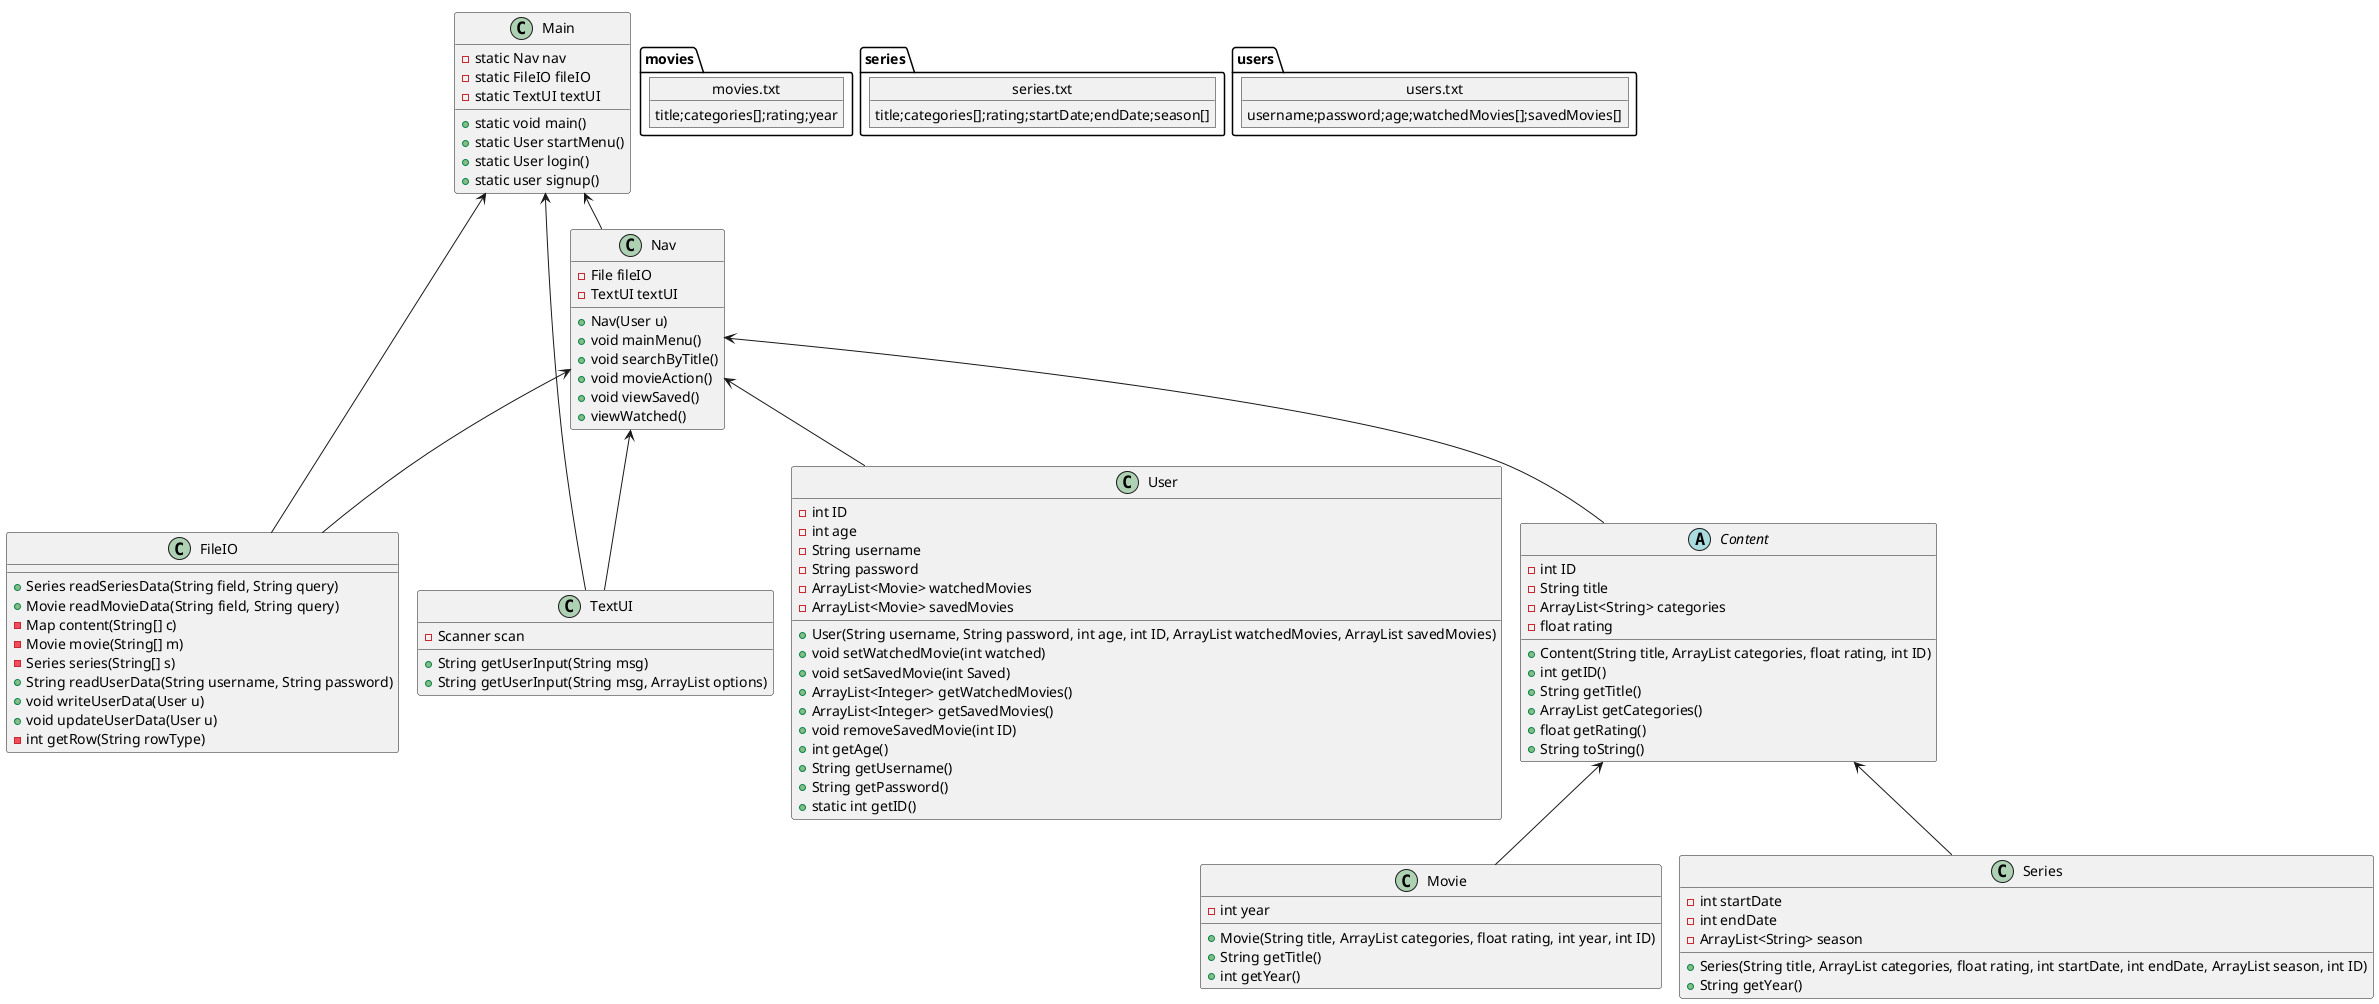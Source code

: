 @startuml
!pragma layout smetana
'https://plantuml.com/class-diagram

class Main{
- static Nav nav
- static FileIO fileIO
- static TextUI textUI
+ static void main()
+ static User startMenu()
+ static User login()
+ static user signup()
}


class Nav {
- File fileIO
- TextUI textUI
+ Nav(User u)
+ void mainMenu()
+ void searchByTitle()
+ void movieAction()
+ void viewSaved()
+ viewWatched()
}

class FileIO {
+ Series readSeriesData(String field, String query)
+ Movie readMovieData(String field, String query)
- Map content(String[] c)
- Movie movie(String[] m)
- Series series(String[] s)
+ String readUserData(String username, String password)
+ void writeUserData(User u)
+ void updateUserData(User u)
- int getRow(String rowType)
}

class TextUI {
- Scanner scan
+ String getUserInput(String msg)
+ String getUserInput(String msg, ArrayList options)
}

class User {
- int ID
- int age
- String username
- String password
- ArrayList<Movie> watchedMovies
- ArrayList<Movie> savedMovies
+ User(String username, String password, int age, int ID, ArrayList watchedMovies, ArrayList savedMovies)
+ void setWatchedMovie(int watched)
+ void setSavedMovie(int Saved)
+ ArrayList<Integer> getWatchedMovies()
+ ArrayList<Integer> getSavedMovies()
+ void removeSavedMovie(int ID)
+ int getAge()
+ String getUsername()
+ String getPassword()
+ static int getID()
}

class Movie {
- int year
+ Movie(String title, ArrayList categories, float rating, int year, int ID)
+ String getTitle()
+ int getYear()
}

class Series {
- int startDate
- int endDate
- ArrayList<String> season
+ Series(String title, ArrayList categories, float rating, int startDate, int endDate, ArrayList season, int ID)
+ String getYear()
}

abstract Content {
- int ID
- String title
- ArrayList<String> categories
- float rating
+ Content(String title, ArrayList categories, float rating, int ID)
+ int getID()
+ String getTitle()
+ ArrayList getCategories()
+ float getRating()
+ String toString()
}

Main <-- Nav
Main <-- TextUI
Main <-- FileIO
Nav <-- User
Nav <-- Content
Nav <-- TextUI
Nav <-- FileIO
Content <-- Movie
Content <-- Series

object movies.txt {
title;categories[];rating;year
}

object series.txt {
title;categories[];rating;startDate;endDate;season[]
}
object users.txt {
username;password;age;watchedMovies[];savedMovies[]
}

@enduml